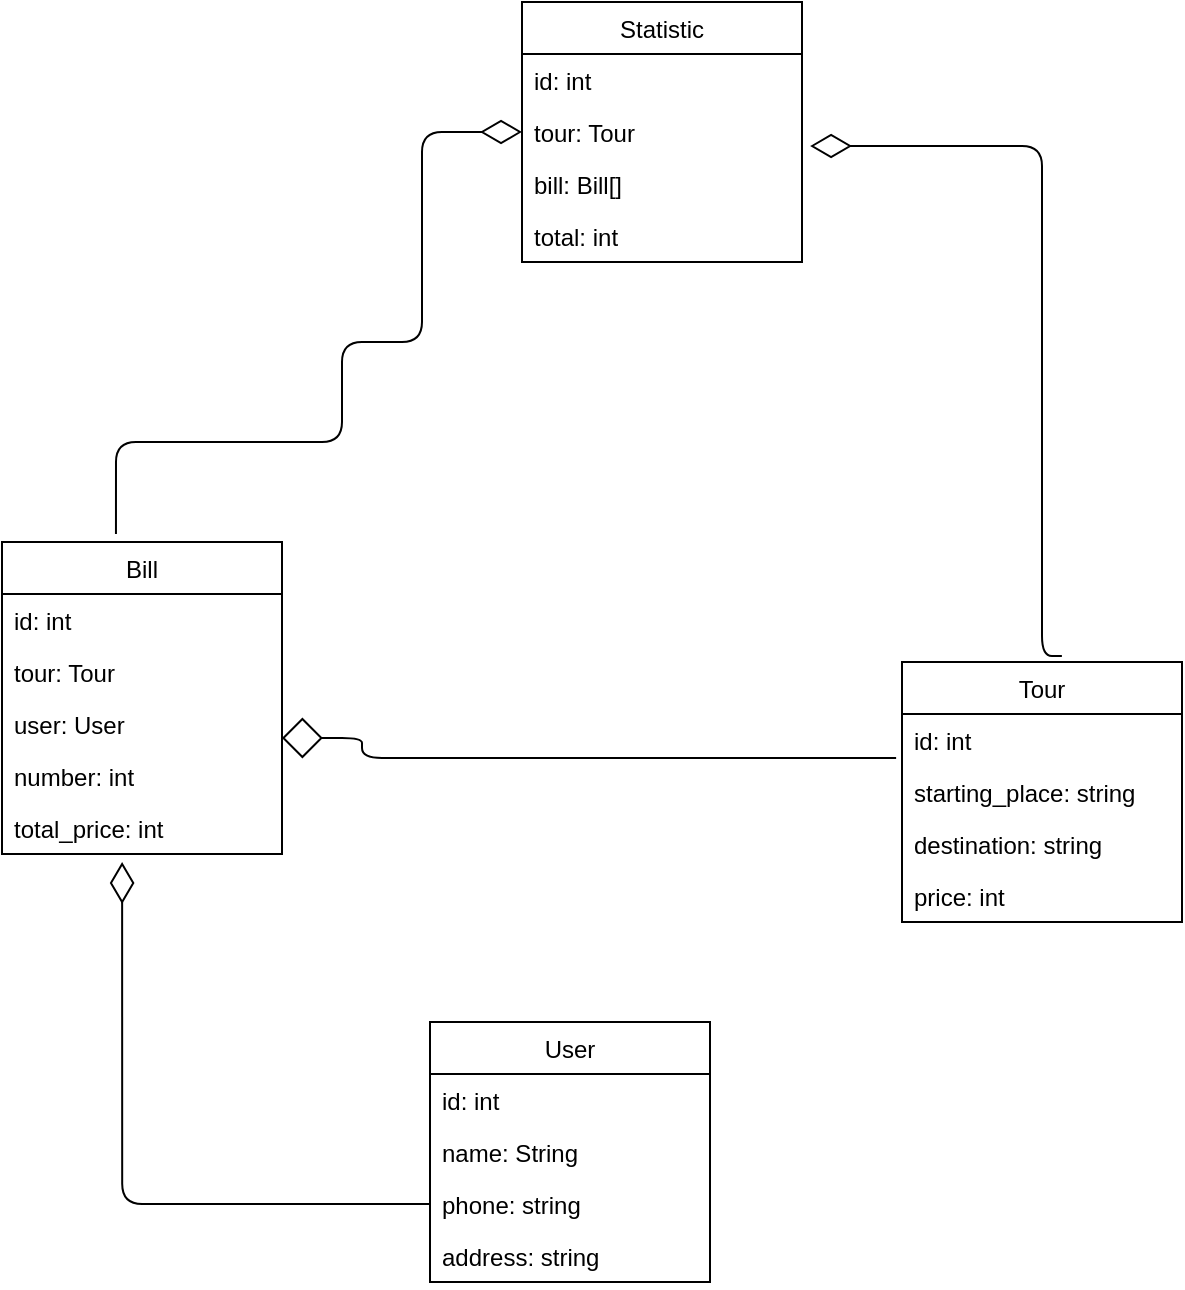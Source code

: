 <mxfile version="14.6.0" type="github">
  <diagram id="C5RBs43oDa-KdzZeNtuy" name="Page-1">
    <mxGraphModel dx="1422" dy="1963" grid="1" gridSize="10" guides="1" tooltips="1" connect="1" arrows="1" fold="1" page="1" pageScale="1" pageWidth="827" pageHeight="1169" math="0" shadow="0">
      <root>
        <mxCell id="WIyWlLk6GJQsqaUBKTNV-0" />
        <mxCell id="WIyWlLk6GJQsqaUBKTNV-1" parent="WIyWlLk6GJQsqaUBKTNV-0" />
        <mxCell id="yns_fND3DavgCFxf-6m9-0" value="User" style="swimlane;fontStyle=0;childLayout=stackLayout;horizontal=1;startSize=26;fillColor=none;horizontalStack=0;resizeParent=1;resizeParentMax=0;resizeLast=0;collapsible=1;marginBottom=0;" vertex="1" parent="WIyWlLk6GJQsqaUBKTNV-1">
          <mxGeometry x="344" y="320" width="140" height="130" as="geometry" />
        </mxCell>
        <mxCell id="yns_fND3DavgCFxf-6m9-1" value="id: int" style="text;strokeColor=none;fillColor=none;align=left;verticalAlign=top;spacingLeft=4;spacingRight=4;overflow=hidden;rotatable=0;points=[[0,0.5],[1,0.5]];portConstraint=eastwest;" vertex="1" parent="yns_fND3DavgCFxf-6m9-0">
          <mxGeometry y="26" width="140" height="26" as="geometry" />
        </mxCell>
        <mxCell id="yns_fND3DavgCFxf-6m9-2" value="name: String" style="text;strokeColor=none;fillColor=none;align=left;verticalAlign=top;spacingLeft=4;spacingRight=4;overflow=hidden;rotatable=0;points=[[0,0.5],[1,0.5]];portConstraint=eastwest;" vertex="1" parent="yns_fND3DavgCFxf-6m9-0">
          <mxGeometry y="52" width="140" height="26" as="geometry" />
        </mxCell>
        <mxCell id="yns_fND3DavgCFxf-6m9-3" value="phone: string" style="text;strokeColor=none;fillColor=none;align=left;verticalAlign=top;spacingLeft=4;spacingRight=4;overflow=hidden;rotatable=0;points=[[0,0.5],[1,0.5]];portConstraint=eastwest;" vertex="1" parent="yns_fND3DavgCFxf-6m9-0">
          <mxGeometry y="78" width="140" height="26" as="geometry" />
        </mxCell>
        <mxCell id="yns_fND3DavgCFxf-6m9-4" value="address: string" style="text;strokeColor=none;fillColor=none;align=left;verticalAlign=top;spacingLeft=4;spacingRight=4;overflow=hidden;rotatable=0;points=[[0,0.5],[1,0.5]];portConstraint=eastwest;" vertex="1" parent="yns_fND3DavgCFxf-6m9-0">
          <mxGeometry y="104" width="140" height="26" as="geometry" />
        </mxCell>
        <mxCell id="yns_fND3DavgCFxf-6m9-5" value="Tour" style="swimlane;fontStyle=0;childLayout=stackLayout;horizontal=1;startSize=26;fillColor=none;horizontalStack=0;resizeParent=1;resizeParentMax=0;resizeLast=0;collapsible=1;marginBottom=0;" vertex="1" parent="WIyWlLk6GJQsqaUBKTNV-1">
          <mxGeometry x="580" y="140" width="140" height="130" as="geometry" />
        </mxCell>
        <mxCell id="yns_fND3DavgCFxf-6m9-6" value="id: int" style="text;strokeColor=none;fillColor=none;align=left;verticalAlign=top;spacingLeft=4;spacingRight=4;overflow=hidden;rotatable=0;points=[[0,0.5],[1,0.5]];portConstraint=eastwest;" vertex="1" parent="yns_fND3DavgCFxf-6m9-5">
          <mxGeometry y="26" width="140" height="26" as="geometry" />
        </mxCell>
        <mxCell id="yns_fND3DavgCFxf-6m9-7" value="starting_place: string" style="text;strokeColor=none;fillColor=none;align=left;verticalAlign=top;spacingLeft=4;spacingRight=4;overflow=hidden;rotatable=0;points=[[0,0.5],[1,0.5]];portConstraint=eastwest;" vertex="1" parent="yns_fND3DavgCFxf-6m9-5">
          <mxGeometry y="52" width="140" height="26" as="geometry" />
        </mxCell>
        <mxCell id="yns_fND3DavgCFxf-6m9-8" value="destination: string" style="text;strokeColor=none;fillColor=none;align=left;verticalAlign=top;spacingLeft=4;spacingRight=4;overflow=hidden;rotatable=0;points=[[0,0.5],[1,0.5]];portConstraint=eastwest;" vertex="1" parent="yns_fND3DavgCFxf-6m9-5">
          <mxGeometry y="78" width="140" height="26" as="geometry" />
        </mxCell>
        <mxCell id="yns_fND3DavgCFxf-6m9-9" value="price: int" style="text;strokeColor=none;fillColor=none;align=left;verticalAlign=top;spacingLeft=4;spacingRight=4;overflow=hidden;rotatable=0;points=[[0,0.5],[1,0.5]];portConstraint=eastwest;" vertex="1" parent="yns_fND3DavgCFxf-6m9-5">
          <mxGeometry y="104" width="140" height="26" as="geometry" />
        </mxCell>
        <mxCell id="yns_fND3DavgCFxf-6m9-10" value="Bill" style="swimlane;fontStyle=0;childLayout=stackLayout;horizontal=1;startSize=26;fillColor=none;horizontalStack=0;resizeParent=1;resizeParentMax=0;resizeLast=0;collapsible=1;marginBottom=0;" vertex="1" parent="WIyWlLk6GJQsqaUBKTNV-1">
          <mxGeometry x="130" y="80" width="140" height="156" as="geometry" />
        </mxCell>
        <mxCell id="yns_fND3DavgCFxf-6m9-11" value="id: int" style="text;strokeColor=none;fillColor=none;align=left;verticalAlign=top;spacingLeft=4;spacingRight=4;overflow=hidden;rotatable=0;points=[[0,0.5],[1,0.5]];portConstraint=eastwest;" vertex="1" parent="yns_fND3DavgCFxf-6m9-10">
          <mxGeometry y="26" width="140" height="26" as="geometry" />
        </mxCell>
        <mxCell id="yns_fND3DavgCFxf-6m9-12" value="tour: Tour" style="text;strokeColor=none;fillColor=none;align=left;verticalAlign=top;spacingLeft=4;spacingRight=4;overflow=hidden;rotatable=0;points=[[0,0.5],[1,0.5]];portConstraint=eastwest;" vertex="1" parent="yns_fND3DavgCFxf-6m9-10">
          <mxGeometry y="52" width="140" height="26" as="geometry" />
        </mxCell>
        <mxCell id="yns_fND3DavgCFxf-6m9-13" value="user: User" style="text;strokeColor=none;fillColor=none;align=left;verticalAlign=top;spacingLeft=4;spacingRight=4;overflow=hidden;rotatable=0;points=[[0,0.5],[1,0.5]];portConstraint=eastwest;" vertex="1" parent="yns_fND3DavgCFxf-6m9-10">
          <mxGeometry y="78" width="140" height="26" as="geometry" />
        </mxCell>
        <mxCell id="yns_fND3DavgCFxf-6m9-14" value="number: int" style="text;strokeColor=none;fillColor=none;align=left;verticalAlign=top;spacingLeft=4;spacingRight=4;overflow=hidden;rotatable=0;points=[[0,0.5],[1,0.5]];portConstraint=eastwest;" vertex="1" parent="yns_fND3DavgCFxf-6m9-10">
          <mxGeometry y="104" width="140" height="26" as="geometry" />
        </mxCell>
        <mxCell id="yns_fND3DavgCFxf-6m9-15" value="total_price: int" style="text;strokeColor=none;fillColor=none;align=left;verticalAlign=top;spacingLeft=4;spacingRight=4;overflow=hidden;rotatable=0;points=[[0,0.5],[1,0.5]];portConstraint=eastwest;" vertex="1" parent="yns_fND3DavgCFxf-6m9-10">
          <mxGeometry y="130" width="140" height="26" as="geometry" />
        </mxCell>
        <mxCell id="yns_fND3DavgCFxf-6m9-20" value="" style="edgeStyle=segmentEdgeStyle;endArrow=diamond;html=1;exitX=-0.021;exitY=0.846;exitDx=0;exitDy=0;exitPerimeter=0;endFill=0;endSize=18;" edge="1" parent="WIyWlLk6GJQsqaUBKTNV-1" source="yns_fND3DavgCFxf-6m9-6">
          <mxGeometry width="50" height="50" relative="1" as="geometry">
            <mxPoint x="400" y="180" as="sourcePoint" />
            <mxPoint x="270" y="178" as="targetPoint" />
            <Array as="points">
              <mxPoint x="310" y="188" />
              <mxPoint x="310" y="178" />
            </Array>
          </mxGeometry>
        </mxCell>
        <mxCell id="yns_fND3DavgCFxf-6m9-22" value="" style="edgeStyle=segmentEdgeStyle;endArrow=diamondThin;html=1;endSize=18;exitX=0;exitY=0.5;exitDx=0;exitDy=0;entryX=0.429;entryY=1.154;entryDx=0;entryDy=0;entryPerimeter=0;endFill=0;" edge="1" parent="WIyWlLk6GJQsqaUBKTNV-1" source="yns_fND3DavgCFxf-6m9-3" target="yns_fND3DavgCFxf-6m9-15">
          <mxGeometry width="50" height="50" relative="1" as="geometry">
            <mxPoint x="140" y="440" as="sourcePoint" />
            <mxPoint x="190" y="390" as="targetPoint" />
          </mxGeometry>
        </mxCell>
        <mxCell id="yns_fND3DavgCFxf-6m9-23" value="Statistic" style="swimlane;fontStyle=0;childLayout=stackLayout;horizontal=1;startSize=26;fillColor=none;horizontalStack=0;resizeParent=1;resizeParentMax=0;resizeLast=0;collapsible=1;marginBottom=0;" vertex="1" parent="WIyWlLk6GJQsqaUBKTNV-1">
          <mxGeometry x="390" y="-190" width="140" height="130" as="geometry" />
        </mxCell>
        <mxCell id="yns_fND3DavgCFxf-6m9-24" value="id: int" style="text;strokeColor=none;fillColor=none;align=left;verticalAlign=top;spacingLeft=4;spacingRight=4;overflow=hidden;rotatable=0;points=[[0,0.5],[1,0.5]];portConstraint=eastwest;" vertex="1" parent="yns_fND3DavgCFxf-6m9-23">
          <mxGeometry y="26" width="140" height="26" as="geometry" />
        </mxCell>
        <mxCell id="yns_fND3DavgCFxf-6m9-25" value="tour: Tour" style="text;strokeColor=none;fillColor=none;align=left;verticalAlign=top;spacingLeft=4;spacingRight=4;overflow=hidden;rotatable=0;points=[[0,0.5],[1,0.5]];portConstraint=eastwest;" vertex="1" parent="yns_fND3DavgCFxf-6m9-23">
          <mxGeometry y="52" width="140" height="26" as="geometry" />
        </mxCell>
        <mxCell id="yns_fND3DavgCFxf-6m9-26" value="bill: Bill[]" style="text;strokeColor=none;fillColor=none;align=left;verticalAlign=top;spacingLeft=4;spacingRight=4;overflow=hidden;rotatable=0;points=[[0,0.5],[1,0.5]];portConstraint=eastwest;" vertex="1" parent="yns_fND3DavgCFxf-6m9-23">
          <mxGeometry y="78" width="140" height="26" as="geometry" />
        </mxCell>
        <mxCell id="yns_fND3DavgCFxf-6m9-27" value="total: int" style="text;strokeColor=none;fillColor=none;align=left;verticalAlign=top;spacingLeft=4;spacingRight=4;overflow=hidden;rotatable=0;points=[[0,0.5],[1,0.5]];portConstraint=eastwest;" vertex="1" parent="yns_fND3DavgCFxf-6m9-23">
          <mxGeometry y="104" width="140" height="26" as="geometry" />
        </mxCell>
        <mxCell id="yns_fND3DavgCFxf-6m9-28" value="" style="edgeStyle=segmentEdgeStyle;endArrow=diamondThin;html=1;endSize=18;exitX=0.407;exitY=-0.026;exitDx=0;exitDy=0;exitPerimeter=0;entryX=0;entryY=0.5;entryDx=0;entryDy=0;endFill=0;" edge="1" parent="WIyWlLk6GJQsqaUBKTNV-1" source="yns_fND3DavgCFxf-6m9-10" target="yns_fND3DavgCFxf-6m9-25">
          <mxGeometry width="50" height="50" relative="1" as="geometry">
            <mxPoint x="300" y="30" as="sourcePoint" />
            <mxPoint x="350" y="-20" as="targetPoint" />
            <Array as="points">
              <mxPoint x="187" y="30" />
              <mxPoint x="300" y="30" />
              <mxPoint x="300" y="-20" />
              <mxPoint x="340" y="-20" />
              <mxPoint x="340" y="-125" />
            </Array>
          </mxGeometry>
        </mxCell>
        <mxCell id="yns_fND3DavgCFxf-6m9-29" value="" style="edgeStyle=segmentEdgeStyle;endArrow=diamondThin;html=1;endSize=18;exitX=0.571;exitY=-0.023;exitDx=0;exitDy=0;exitPerimeter=0;entryX=1.029;entryY=0.769;entryDx=0;entryDy=0;entryPerimeter=0;endFill=0;" edge="1" parent="WIyWlLk6GJQsqaUBKTNV-1" source="yns_fND3DavgCFxf-6m9-5" target="yns_fND3DavgCFxf-6m9-25">
          <mxGeometry width="50" height="50" relative="1" as="geometry">
            <mxPoint x="660" y="50" as="sourcePoint" />
            <mxPoint x="710" as="targetPoint" />
            <Array as="points">
              <mxPoint x="650" y="137" />
              <mxPoint x="650" y="-118" />
            </Array>
          </mxGeometry>
        </mxCell>
      </root>
    </mxGraphModel>
  </diagram>
</mxfile>
